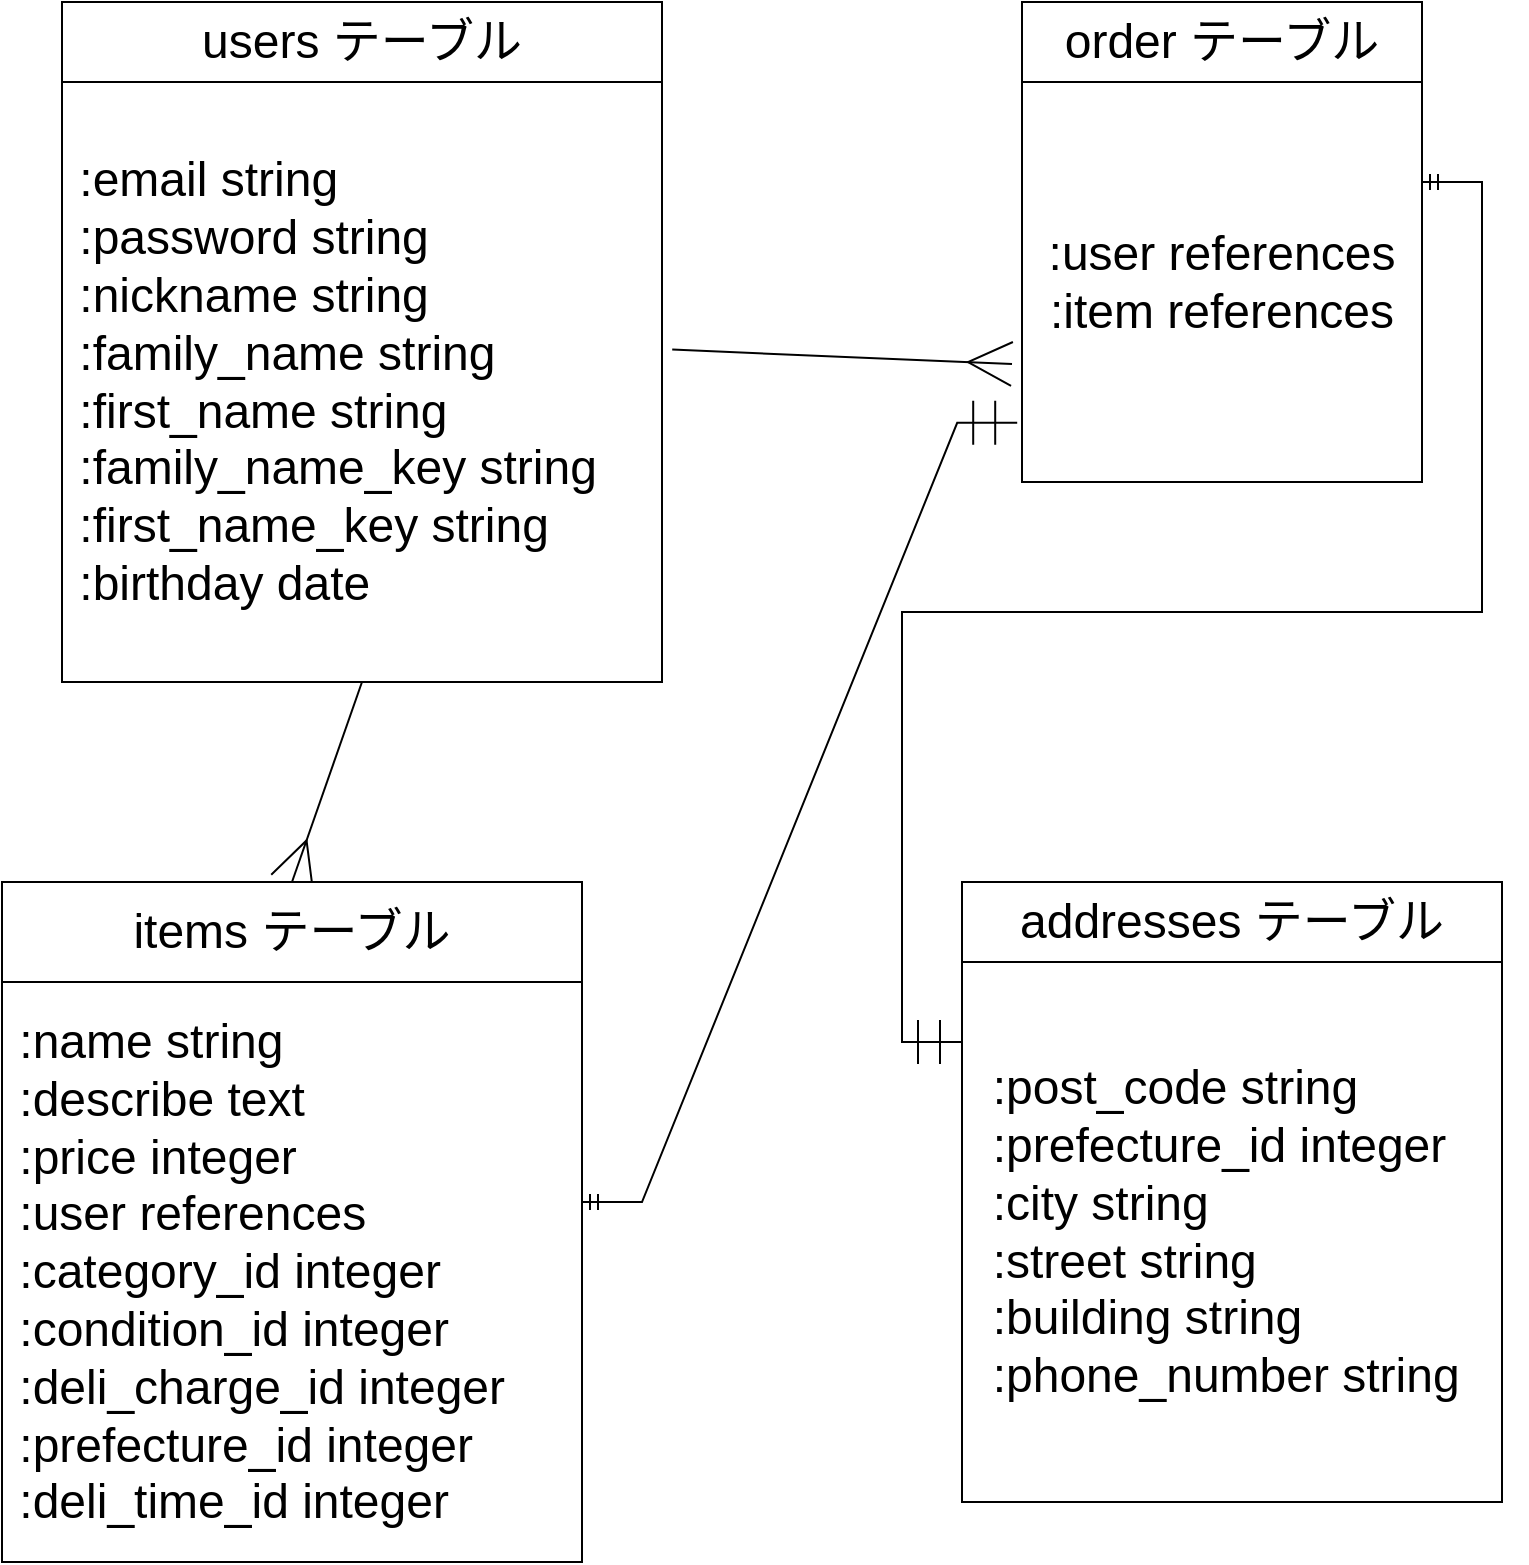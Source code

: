 <mxfile>
    <diagram id="WvvD6ZRykdnd-4_mMsEO" name="Page-1">
        <mxGraphModel dx="1160" dy="941" grid="1" gridSize="10" guides="1" tooltips="1" connect="1" arrows="1" fold="1" page="1" pageScale="1" pageWidth="850" pageHeight="1100" math="0" shadow="0">
            <root>
                <mxCell id="0"/>
                <mxCell id="1" parent="0"/>
                <mxCell id="3" value="&lt;font style=&quot;font-size: 24px;&quot;&gt;users テーブル&lt;/font&gt;" style="rounded=0;whiteSpace=wrap;html=1;" parent="1" vertex="1">
                    <mxGeometry x="40" y="40" width="300" height="40" as="geometry"/>
                </mxCell>
                <mxCell id="4" value="&lt;div style=&quot;&quot;&gt;&lt;span style=&quot;background-color: initial;&quot;&gt;&amp;nbsp;:email string&lt;/span&gt;&lt;/div&gt;&lt;div style=&quot;&quot;&gt;&lt;span style=&quot;background-color: initial;&quot;&gt;&amp;nbsp;:password string&lt;/span&gt;&lt;/div&gt;&lt;div style=&quot;&quot;&gt;&lt;span style=&quot;background-color: initial;&quot;&gt;&amp;nbsp;:nickname string&lt;/span&gt;&lt;/div&gt;&lt;div style=&quot;&quot;&gt;&lt;span style=&quot;background-color: initial;&quot;&gt;&amp;nbsp;:family_name string&lt;/span&gt;&lt;/div&gt;&lt;div style=&quot;&quot;&gt;&lt;span style=&quot;background-color: initial;&quot;&gt;&amp;nbsp;:first_name string&lt;/span&gt;&lt;/div&gt;&lt;div style=&quot;&quot;&gt;&lt;span style=&quot;background-color: initial;&quot;&gt;&amp;nbsp;:family_name_key string&lt;/span&gt;&lt;/div&gt;&lt;div style=&quot;&quot;&gt;&lt;span style=&quot;background-color: initial;&quot;&gt;&amp;nbsp;:first_name_key string&lt;/span&gt;&lt;/div&gt;&lt;div style=&quot;&quot;&gt;&lt;span style=&quot;background-color: initial;&quot;&gt;&amp;nbsp;:birthday date&lt;/span&gt;&lt;/div&gt;" style="whiteSpace=wrap;html=1;aspect=fixed;fontSize=24;align=left;" parent="1" vertex="1">
                    <mxGeometry x="40" y="80" width="300" height="300" as="geometry"/>
                </mxCell>
                <mxCell id="6" value="" style="fontSize=12;html=1;endArrow=ERmany;strokeColor=default;targetPerimeterSpacing=0;sourcePerimeterSpacing=0;jumpSize=24;strokeWidth=1;exitX=0.5;exitY=1;exitDx=0;exitDy=0;jumpStyle=sharp;entryX=0.5;entryY=0;entryDx=0;entryDy=0;endSize=20;" parent="1" source="4" target="11" edge="1">
                    <mxGeometry width="100" height="100" relative="1" as="geometry">
                        <mxPoint x="360" y="350" as="sourcePoint"/>
                        <mxPoint x="315" y="480" as="targetPoint"/>
                        <Array as="points"/>
                    </mxGeometry>
                </mxCell>
                <mxCell id="11" value="items テーブル" style="rounded=0;whiteSpace=wrap;html=1;fontSize=24;" parent="1" vertex="1">
                    <mxGeometry x="10" y="480" width="290" height="50" as="geometry"/>
                </mxCell>
                <mxCell id="12" value="&amp;nbsp;:name string&lt;br&gt;&amp;nbsp;:describe text&lt;br&gt;&amp;nbsp;:price integer&lt;br&gt;&amp;nbsp;:user references&lt;br&gt;&amp;nbsp;:category_id integer&lt;br&gt;&amp;nbsp;:condition_id integer&lt;br&gt;&amp;nbsp;:deli_charge_id integer&lt;br&gt;&amp;nbsp;:prefecture_id integer&lt;br&gt;&amp;nbsp;:deli_time_id integer" style="whiteSpace=wrap;html=1;aspect=fixed;fontSize=24;align=left;" parent="1" vertex="1">
                    <mxGeometry x="10" y="530" width="290" height="290" as="geometry"/>
                </mxCell>
                <mxCell id="14" value="order テーブル" style="rounded=0;whiteSpace=wrap;html=1;fontSize=24;" parent="1" vertex="1">
                    <mxGeometry x="520" y="40" width="200" height="40" as="geometry"/>
                </mxCell>
                <mxCell id="15" value=":user references&lt;br&gt;:item references" style="whiteSpace=wrap;html=1;aspect=fixed;fontSize=24;" parent="1" vertex="1">
                    <mxGeometry x="520" y="80" width="200" height="200" as="geometry"/>
                </mxCell>
                <mxCell id="20" value="" style="fontSize=12;html=1;endArrow=ERmany;strokeColor=default;targetPerimeterSpacing=0;sourcePerimeterSpacing=0;jumpSize=24;strokeWidth=1;exitX=1.017;exitY=0.446;exitDx=0;exitDy=0;jumpStyle=sharp;endSize=20;exitPerimeter=0;entryX=-0.025;entryY=0.705;entryDx=0;entryDy=0;entryPerimeter=0;" parent="1" source="4" target="15" edge="1">
                    <mxGeometry width="100" height="100" relative="1" as="geometry">
                        <mxPoint x="200" y="390" as="sourcePoint"/>
                        <mxPoint x="510" y="160" as="targetPoint"/>
                        <Array as="points"/>
                    </mxGeometry>
                </mxCell>
                <mxCell id="21" value="" style="edgeStyle=entityRelationEdgeStyle;fontSize=12;html=1;endArrow=ERmandOne;startArrow=ERmandOne;strokeColor=default;strokeWidth=1;endSize=20;sourcePerimeterSpacing=0;targetPerimeterSpacing=0;jumpStyle=sharp;jumpSize=24;rounded=0;entryX=-0.012;entryY=0.852;entryDx=0;entryDy=0;entryPerimeter=0;" parent="1" target="15" edge="1">
                    <mxGeometry width="100" height="100" relative="1" as="geometry">
                        <mxPoint x="300" y="640" as="sourcePoint"/>
                        <mxPoint x="590" y="580" as="targetPoint"/>
                    </mxGeometry>
                </mxCell>
                <mxCell id="23" value="" style="edgeStyle=entityRelationEdgeStyle;fontSize=12;html=1;endArrow=ERmandOne;startArrow=ERmandOne;rounded=0;strokeColor=default;strokeWidth=1;endSize=20;sourcePerimeterSpacing=0;targetPerimeterSpacing=0;jumpStyle=sharp;jumpSize=24;exitX=1;exitY=0.25;exitDx=0;exitDy=0;" parent="1" source="15" edge="1">
                    <mxGeometry width="100" height="100" relative="1" as="geometry">
                        <mxPoint x="490" y="410" as="sourcePoint"/>
                        <mxPoint x="490" y="560" as="targetPoint"/>
                    </mxGeometry>
                </mxCell>
                <mxCell id="24" value="addresses テーブル" style="rounded=0;whiteSpace=wrap;html=1;fontSize=24;" parent="1" vertex="1">
                    <mxGeometry x="490" y="480" width="270" height="40" as="geometry"/>
                </mxCell>
                <mxCell id="25" value="&amp;nbsp; :post_code string&lt;br&gt;&amp;nbsp; :prefecture_id integer&lt;br&gt;&amp;nbsp; :city string&lt;br&gt;&amp;nbsp; :street string&amp;nbsp;&amp;nbsp;&lt;br&gt;&amp;nbsp; :building string&lt;br&gt;&amp;nbsp; :phone_number string&amp;nbsp;" style="whiteSpace=wrap;html=1;aspect=fixed;fontSize=24;align=left;" parent="1" vertex="1">
                    <mxGeometry x="490" y="520" width="270" height="270" as="geometry"/>
                </mxCell>
            </root>
        </mxGraphModel>
    </diagram>
</mxfile>